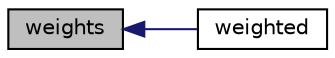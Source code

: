 digraph "weights"
{
  bgcolor="transparent";
  edge [fontname="Helvetica",fontsize="10",labelfontname="Helvetica",labelfontsize="10"];
  node [fontname="Helvetica",fontsize="10",shape=record];
  rankdir="LR";
  Node1 [label="weights",height=0.2,width=0.4,color="black", fillcolor="grey75", style="filled", fontcolor="black"];
  Node1 -> Node2 [dir="back",color="midnightblue",fontsize="10",style="solid",fontname="Helvetica"];
  Node2 [label="weighted",height=0.2,width=0.4,color="black",URL="$a02978.html#a04d3a11ad6519ad9a34cb4c12798224d",tooltip="Construct from faceFlux and Istream. "];
}
